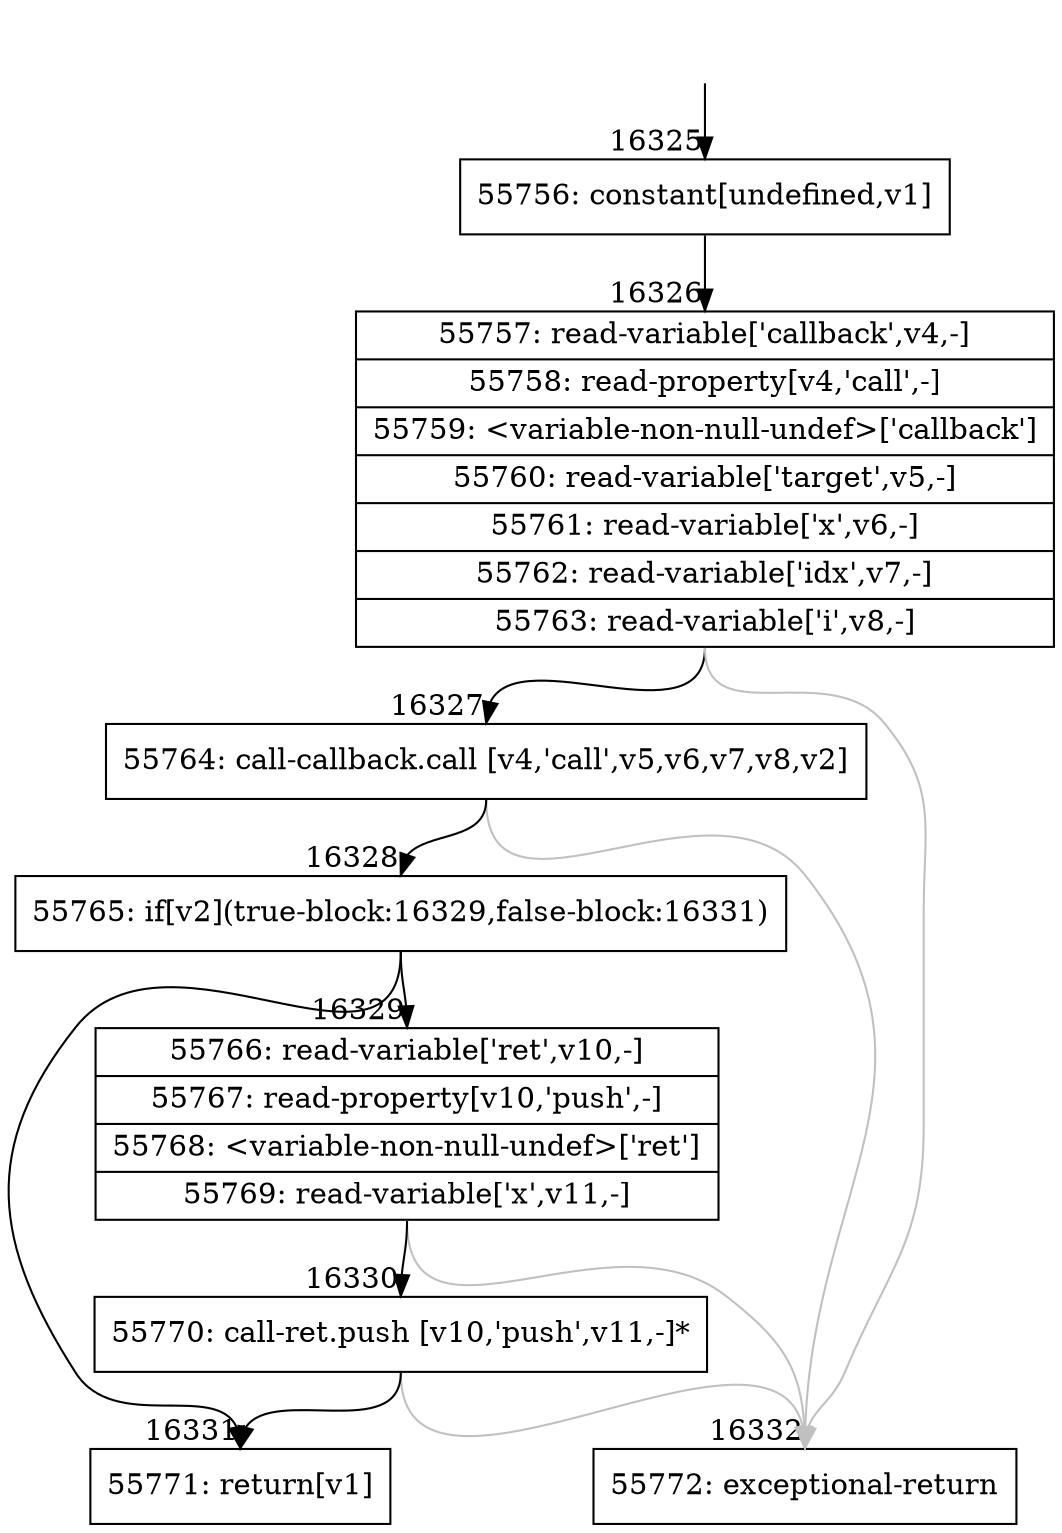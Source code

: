 digraph {
rankdir="TD"
BB_entry1393[shape=none,label=""];
BB_entry1393 -> BB16325 [tailport=s, headport=n, headlabel="    16325"]
BB16325 [shape=record label="{55756: constant[undefined,v1]}" ] 
BB16325 -> BB16326 [tailport=s, headport=n, headlabel="      16326"]
BB16326 [shape=record label="{55757: read-variable['callback',v4,-]|55758: read-property[v4,'call',-]|55759: \<variable-non-null-undef\>['callback']|55760: read-variable['target',v5,-]|55761: read-variable['x',v6,-]|55762: read-variable['idx',v7,-]|55763: read-variable['i',v8,-]}" ] 
BB16326 -> BB16327 [tailport=s, headport=n, headlabel="      16327"]
BB16326 -> BB16332 [tailport=s, headport=n, color=gray, headlabel="      16332"]
BB16327 [shape=record label="{55764: call-callback.call [v4,'call',v5,v6,v7,v8,v2]}" ] 
BB16327 -> BB16328 [tailport=s, headport=n, headlabel="      16328"]
BB16327 -> BB16332 [tailport=s, headport=n, color=gray]
BB16328 [shape=record label="{55765: if[v2](true-block:16329,false-block:16331)}" ] 
BB16328 -> BB16329 [tailport=s, headport=n, headlabel="      16329"]
BB16328 -> BB16331 [tailport=s, headport=n, headlabel="      16331"]
BB16329 [shape=record label="{55766: read-variable['ret',v10,-]|55767: read-property[v10,'push',-]|55768: \<variable-non-null-undef\>['ret']|55769: read-variable['x',v11,-]}" ] 
BB16329 -> BB16330 [tailport=s, headport=n, headlabel="      16330"]
BB16329 -> BB16332 [tailport=s, headport=n, color=gray]
BB16330 [shape=record label="{55770: call-ret.push [v10,'push',v11,-]*}" ] 
BB16330 -> BB16331 [tailport=s, headport=n]
BB16330 -> BB16332 [tailport=s, headport=n, color=gray]
BB16331 [shape=record label="{55771: return[v1]}" ] 
BB16332 [shape=record label="{55772: exceptional-return}" ] 
//#$~ 30453
}
